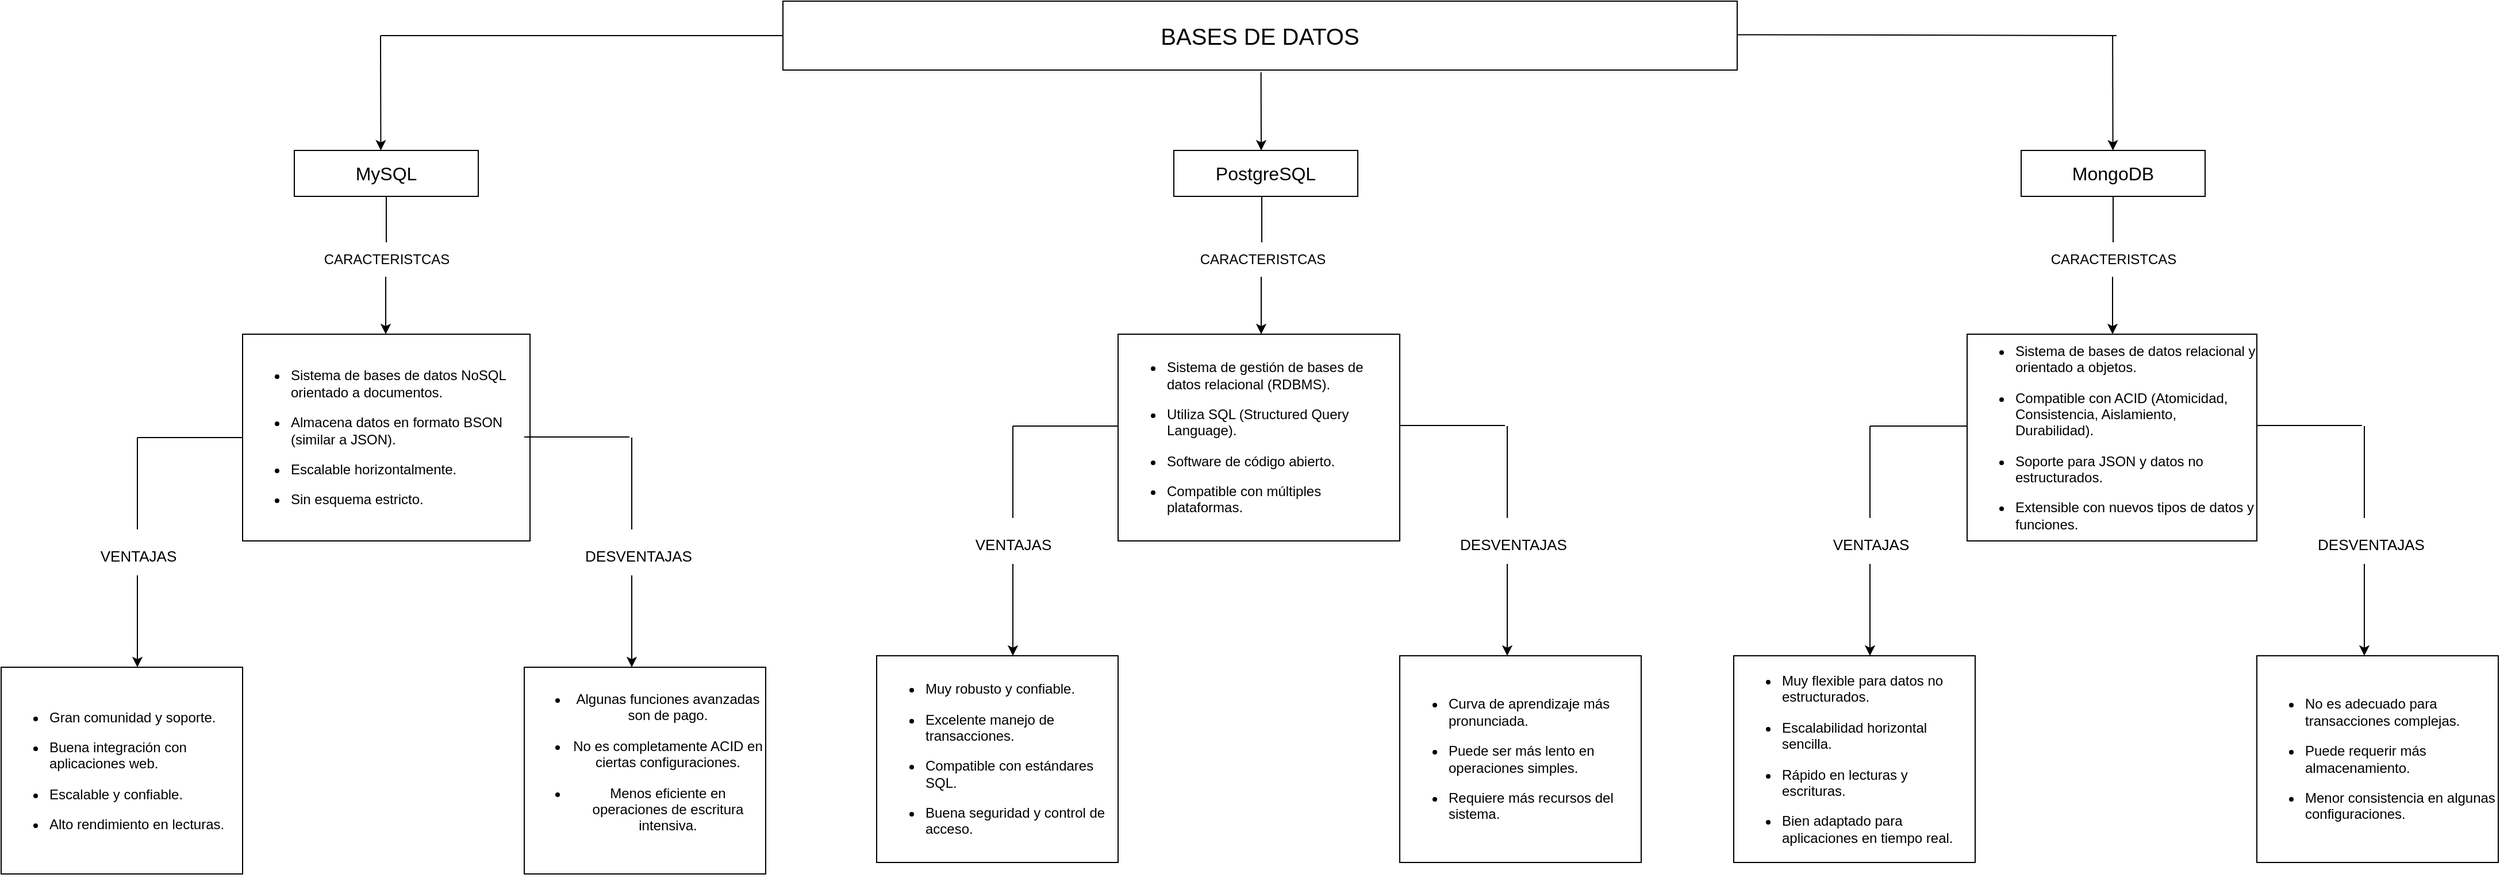 <mxfile version="26.1.3">
  <diagram name="Página-1" id="1wpd4cxgm_Yc4lCq1zx7">
    <mxGraphModel dx="2852" dy="1091" grid="1" gridSize="10" guides="1" tooltips="1" connect="1" arrows="1" fold="1" page="1" pageScale="1" pageWidth="827" pageHeight="1169" math="0" shadow="0">
      <root>
        <mxCell id="0" />
        <mxCell id="1" parent="0" />
        <mxCell id="YgctbKnUYy7wQDn3ax8j-1" value="&lt;font style=&quot;font-size: 20px;&quot;&gt;BASES DE DATOS&lt;/font&gt;" style="rounded=0;whiteSpace=wrap;html=1;" vertex="1" parent="1">
          <mxGeometry y="30" width="830" height="60" as="geometry" />
        </mxCell>
        <mxCell id="YgctbKnUYy7wQDn3ax8j-2" value="&lt;font style=&quot;font-size: 16px;&quot;&gt;&lt;br&gt;&lt;/font&gt;&lt;p data-pm-slice=&quot;1 1 [&amp;quot;ordered_list&amp;quot;,{&amp;quot;spread&amp;quot;:true,&amp;quot;startingNumber&amp;quot;:1,&amp;quot;start&amp;quot;:49,&amp;quot;end&amp;quot;:1872},&amp;quot;regular_list_item&amp;quot;,{&amp;quot;start&amp;quot;:49,&amp;quot;end&amp;quot;:637}]&quot;&gt;&lt;span&gt;&lt;font style=&quot;font-size: 16px;&quot;&gt;MySQL&lt;/font&gt;&lt;/span&gt;&lt;/p&gt;&lt;b&gt;&lt;font style=&quot;font-size: 16px;&quot;&gt;&lt;br&gt;&lt;/font&gt;&lt;/b&gt;" style="rounded=0;whiteSpace=wrap;html=1;" vertex="1" parent="1">
          <mxGeometry x="-425" y="160" width="160" height="40" as="geometry" />
        </mxCell>
        <mxCell id="YgctbKnUYy7wQDn3ax8j-3" value="&lt;p data-pm-slice=&quot;1 1 [&amp;quot;ordered_list&amp;quot;,{&amp;quot;spread&amp;quot;:true,&amp;quot;startingNumber&amp;quot;:1,&amp;quot;start&amp;quot;:49,&amp;quot;end&amp;quot;:1872},&amp;quot;regular_list_item&amp;quot;,{&amp;quot;start&amp;quot;:639,&amp;quot;end&amp;quot;:1273}]&quot;&gt;&lt;font style=&quot;font-size: 16px;&quot;&gt;PostgreSQL&lt;/font&gt;&lt;/p&gt;" style="rounded=0;whiteSpace=wrap;html=1;" vertex="1" parent="1">
          <mxGeometry x="340" y="160" width="160" height="40" as="geometry" />
        </mxCell>
        <mxCell id="YgctbKnUYy7wQDn3ax8j-4" value="&lt;p data-pm-slice=&quot;1 1 [&amp;quot;ordered_list&amp;quot;,{&amp;quot;spread&amp;quot;:true,&amp;quot;startingNumber&amp;quot;:1,&amp;quot;start&amp;quot;:49,&amp;quot;end&amp;quot;:1872},&amp;quot;regular_list_item&amp;quot;,{&amp;quot;start&amp;quot;:1275,&amp;quot;end&amp;quot;:1872}]&quot;&gt;&lt;font style=&quot;font-size: 16px;&quot;&gt;MongoDB&lt;/font&gt;&lt;/p&gt;" style="rounded=0;whiteSpace=wrap;html=1;" vertex="1" parent="1">
          <mxGeometry x="1077" y="160" width="160" height="40" as="geometry" />
        </mxCell>
        <mxCell id="YgctbKnUYy7wQDn3ax8j-5" value="&lt;ul data-pm-slice=&quot;3 3 [&amp;quot;ordered_list&amp;quot;,{&amp;quot;spread&amp;quot;:true,&amp;quot;startingNumber&amp;quot;:1,&amp;quot;start&amp;quot;:49,&amp;quot;end&amp;quot;:1872},&amp;quot;regular_list_item&amp;quot;,{&amp;quot;start&amp;quot;:49,&amp;quot;end&amp;quot;:637},&amp;quot;list&amp;quot;,{&amp;quot;spread&amp;quot;:false,&amp;quot;start&amp;quot;:65,&amp;quot;end&amp;quot;:637},&amp;quot;regular_list_item&amp;quot;,{&amp;quot;start&amp;quot;:65,&amp;quot;end&amp;quot;:279}]&quot; data-spread=&quot;false&quot;&gt;&lt;li&gt;&lt;p&gt;Sistema de gestión de bases de datos relacional (RDBMS).&lt;/p&gt;&lt;/li&gt;&lt;li&gt;&lt;p&gt;Utiliza SQL (Structured Query Language).&lt;/p&gt;&lt;/li&gt;&lt;li&gt;&lt;p&gt;Software de código abierto.&lt;/p&gt;&lt;/li&gt;&lt;li&gt;&lt;p&gt;Compatible con múltiples plataformas.&lt;/p&gt;&lt;/li&gt;&lt;/ul&gt;" style="rounded=0;whiteSpace=wrap;html=1;align=left;" vertex="1" parent="1">
          <mxGeometry x="291.5" y="320" width="245" height="180" as="geometry" />
        </mxCell>
        <mxCell id="YgctbKnUYy7wQDn3ax8j-7" value="" style="endArrow=none;html=1;rounded=0;" edge="1" parent="1">
          <mxGeometry width="50" height="50" relative="1" as="geometry">
            <mxPoint x="-345" y="240" as="sourcePoint" />
            <mxPoint x="-345" y="200" as="targetPoint" />
          </mxGeometry>
        </mxCell>
        <mxCell id="YgctbKnUYy7wQDn3ax8j-8" value="" style="endArrow=classic;html=1;rounded=0;" edge="1" parent="1">
          <mxGeometry width="50" height="50" relative="1" as="geometry">
            <mxPoint x="-345.5" y="270" as="sourcePoint" />
            <mxPoint x="-345.5" y="320" as="targetPoint" />
          </mxGeometry>
        </mxCell>
        <mxCell id="YgctbKnUYy7wQDn3ax8j-9" value="CARACTERISTCAS" style="text;html=1;align=center;verticalAlign=middle;resizable=0;points=[];autosize=1;strokeColor=none;fillColor=none;" vertex="1" parent="1">
          <mxGeometry x="-410" y="240" width="130" height="30" as="geometry" />
        </mxCell>
        <mxCell id="YgctbKnUYy7wQDn3ax8j-14" value="&lt;ul data-pm-slice=&quot;3 3 [&amp;quot;ordered_list&amp;quot;,{&amp;quot;spread&amp;quot;:true,&amp;quot;startingNumber&amp;quot;:1,&amp;quot;start&amp;quot;:49,&amp;quot;end&amp;quot;:1872},&amp;quot;regular_list_item&amp;quot;,{&amp;quot;start&amp;quot;:639,&amp;quot;end&amp;quot;:1273},&amp;quot;list&amp;quot;,{&amp;quot;spread&amp;quot;:false,&amp;quot;start&amp;quot;:660,&amp;quot;end&amp;quot;:1273},&amp;quot;regular_list_item&amp;quot;,{&amp;quot;start&amp;quot;:660,&amp;quot;end&amp;quot;:938}]&quot; data-spread=&quot;false&quot;&gt;&lt;li&gt;&lt;p&gt;Sistema de bases de datos relacional y orientado a objetos.&lt;/p&gt;&lt;/li&gt;&lt;li&gt;&lt;p&gt;Compatible con ACID (Atomicidad, Consistencia, Aislamiento, Durabilidad).&lt;/p&gt;&lt;/li&gt;&lt;li&gt;&lt;p&gt;Soporte para JSON y datos no estructurados.&lt;/p&gt;&lt;/li&gt;&lt;li&gt;&lt;p&gt;Extensible con nuevos tipos de datos y funciones.&lt;/p&gt;&lt;/li&gt;&lt;/ul&gt;" style="rounded=0;whiteSpace=wrap;html=1;align=left;" vertex="1" parent="1">
          <mxGeometry x="1030" y="320" width="252" height="180" as="geometry" />
        </mxCell>
        <mxCell id="YgctbKnUYy7wQDn3ax8j-15" value="" style="endArrow=none;html=1;rounded=0;" edge="1" parent="1">
          <mxGeometry width="50" height="50" relative="1" as="geometry">
            <mxPoint x="416.5" y="240" as="sourcePoint" />
            <mxPoint x="416.5" y="200" as="targetPoint" />
          </mxGeometry>
        </mxCell>
        <mxCell id="YgctbKnUYy7wQDn3ax8j-16" value="" style="endArrow=classic;html=1;rounded=0;" edge="1" parent="1">
          <mxGeometry width="50" height="50" relative="1" as="geometry">
            <mxPoint x="416" y="270" as="sourcePoint" />
            <mxPoint x="416" y="320" as="targetPoint" />
          </mxGeometry>
        </mxCell>
        <mxCell id="YgctbKnUYy7wQDn3ax8j-17" value="CARACTERISTCAS" style="text;html=1;align=center;verticalAlign=middle;resizable=0;points=[];autosize=1;strokeColor=none;fillColor=none;" vertex="1" parent="1">
          <mxGeometry x="351.5" y="240" width="130" height="30" as="geometry" />
        </mxCell>
        <mxCell id="YgctbKnUYy7wQDn3ax8j-18" value="&lt;ul data-pm-slice=&quot;3 3 [&amp;quot;ordered_list&amp;quot;,{&amp;quot;spread&amp;quot;:true,&amp;quot;startingNumber&amp;quot;:1,&amp;quot;start&amp;quot;:49,&amp;quot;end&amp;quot;:1872},&amp;quot;regular_list_item&amp;quot;,{&amp;quot;start&amp;quot;:1275,&amp;quot;end&amp;quot;:1872},&amp;quot;list&amp;quot;,{&amp;quot;spread&amp;quot;:false,&amp;quot;start&amp;quot;:1293,&amp;quot;end&amp;quot;:1872},&amp;quot;regular_list_item&amp;quot;,{&amp;quot;start&amp;quot;:1293,&amp;quot;end&amp;quot;:1497}]&quot; data-spread=&quot;false&quot;&gt;&lt;li&gt;&lt;p&gt;Sistema de bases de datos NoSQL orientado a documentos.&lt;/p&gt;&lt;/li&gt;&lt;li&gt;&lt;p&gt;Almacena datos en formato BSON (similar a JSON).&lt;/p&gt;&lt;/li&gt;&lt;li&gt;&lt;p&gt;Escalable horizontalmente.&lt;/p&gt;&lt;/li&gt;&lt;li&gt;&lt;p&gt;Sin esquema estricto.&lt;/p&gt;&lt;/li&gt;&lt;/ul&gt;" style="rounded=0;whiteSpace=wrap;html=1;align=left;" vertex="1" parent="1">
          <mxGeometry x="-470" y="320" width="250" height="180" as="geometry" />
        </mxCell>
        <mxCell id="YgctbKnUYy7wQDn3ax8j-19" value="" style="endArrow=none;html=1;rounded=0;" edge="1" parent="1">
          <mxGeometry width="50" height="50" relative="1" as="geometry">
            <mxPoint x="1157" y="240" as="sourcePoint" />
            <mxPoint x="1157" y="200" as="targetPoint" />
          </mxGeometry>
        </mxCell>
        <mxCell id="YgctbKnUYy7wQDn3ax8j-20" value="" style="endArrow=classic;html=1;rounded=0;" edge="1" parent="1">
          <mxGeometry width="50" height="50" relative="1" as="geometry">
            <mxPoint x="1156.5" y="270" as="sourcePoint" />
            <mxPoint x="1156.5" y="320" as="targetPoint" />
          </mxGeometry>
        </mxCell>
        <mxCell id="YgctbKnUYy7wQDn3ax8j-21" value="CARACTERISTCAS" style="text;html=1;align=center;verticalAlign=middle;resizable=0;points=[];autosize=1;strokeColor=none;fillColor=none;" vertex="1" parent="1">
          <mxGeometry x="1092" y="240" width="130" height="30" as="geometry" />
        </mxCell>
        <mxCell id="YgctbKnUYy7wQDn3ax8j-22" value="" style="endArrow=none;html=1;rounded=0;" edge="1" parent="1">
          <mxGeometry width="50" height="50" relative="1" as="geometry">
            <mxPoint x="200" y="400" as="sourcePoint" />
            <mxPoint x="291.5" y="400" as="targetPoint" />
          </mxGeometry>
        </mxCell>
        <mxCell id="YgctbKnUYy7wQDn3ax8j-23" value="" style="endArrow=none;html=1;rounded=0;" edge="1" parent="1">
          <mxGeometry width="50" height="50" relative="1" as="geometry">
            <mxPoint x="200" y="480" as="sourcePoint" />
            <mxPoint x="200" y="400" as="targetPoint" />
          </mxGeometry>
        </mxCell>
        <mxCell id="YgctbKnUYy7wQDn3ax8j-24" value="" style="endArrow=none;html=1;rounded=0;" edge="1" parent="1">
          <mxGeometry width="50" height="50" relative="1" as="geometry">
            <mxPoint x="536.5" y="399.47" as="sourcePoint" />
            <mxPoint x="628" y="399.47" as="targetPoint" />
          </mxGeometry>
        </mxCell>
        <mxCell id="YgctbKnUYy7wQDn3ax8j-25" value="" style="endArrow=none;html=1;rounded=0;" edge="1" parent="1">
          <mxGeometry width="50" height="50" relative="1" as="geometry">
            <mxPoint x="630" y="480" as="sourcePoint" />
            <mxPoint x="630" y="400" as="targetPoint" />
          </mxGeometry>
        </mxCell>
        <mxCell id="YgctbKnUYy7wQDn3ax8j-26" value="" style="endArrow=classic;html=1;rounded=0;" edge="1" parent="1">
          <mxGeometry width="50" height="50" relative="1" as="geometry">
            <mxPoint x="200" y="520" as="sourcePoint" />
            <mxPoint x="200" y="600" as="targetPoint" />
          </mxGeometry>
        </mxCell>
        <mxCell id="YgctbKnUYy7wQDn3ax8j-27" value="" style="endArrow=classic;html=1;rounded=0;" edge="1" parent="1">
          <mxGeometry width="50" height="50" relative="1" as="geometry">
            <mxPoint x="630" y="520" as="sourcePoint" />
            <mxPoint x="630" y="600" as="targetPoint" />
          </mxGeometry>
        </mxCell>
        <mxCell id="YgctbKnUYy7wQDn3ax8j-28" value="&lt;ul data-pm-slice=&quot;3 3 [&amp;quot;ordered_list&amp;quot;,{&amp;quot;spread&amp;quot;:true,&amp;quot;startingNumber&amp;quot;:1,&amp;quot;start&amp;quot;:49,&amp;quot;end&amp;quot;:1872},&amp;quot;regular_list_item&amp;quot;,{&amp;quot;start&amp;quot;:639,&amp;quot;end&amp;quot;:1273},&amp;quot;list&amp;quot;,{&amp;quot;spread&amp;quot;:false,&amp;quot;start&amp;quot;:660,&amp;quot;end&amp;quot;:1273},&amp;quot;regular_list_item&amp;quot;,{&amp;quot;start&amp;quot;:942,&amp;quot;end&amp;quot;:1113}]&quot; data-spread=&quot;false&quot;&gt;&lt;li&gt;&lt;p&gt;Muy robusto y confiable.&lt;/p&gt;&lt;/li&gt;&lt;li&gt;&lt;p&gt;Excelente manejo de transacciones.&lt;/p&gt;&lt;/li&gt;&lt;li&gt;&lt;p&gt;Compatible con estándares SQL.&lt;/p&gt;&lt;/li&gt;&lt;li&gt;&lt;p&gt;Buena seguridad y control de acceso.&lt;/p&gt;&lt;/li&gt;&lt;/ul&gt;" style="rounded=0;whiteSpace=wrap;html=1;align=left;" vertex="1" parent="1">
          <mxGeometry x="81.5" y="600" width="210" height="180" as="geometry" />
        </mxCell>
        <mxCell id="YgctbKnUYy7wQDn3ax8j-29" value="&lt;ul data-pm-slice=&quot;3 3 [&amp;quot;ordered_list&amp;quot;,{&amp;quot;spread&amp;quot;:true,&amp;quot;startingNumber&amp;quot;:1,&amp;quot;start&amp;quot;:49,&amp;quot;end&amp;quot;:1872},&amp;quot;regular_list_item&amp;quot;,{&amp;quot;start&amp;quot;:639,&amp;quot;end&amp;quot;:1273},&amp;quot;list&amp;quot;,{&amp;quot;spread&amp;quot;:false,&amp;quot;start&amp;quot;:660,&amp;quot;end&amp;quot;:1273},&amp;quot;regular_list_item&amp;quot;,{&amp;quot;start&amp;quot;:1117,&amp;quot;end&amp;quot;:1273}]&quot; data-spread=&quot;false&quot;&gt;&lt;li&gt;&lt;p&gt;Curva de aprendizaje más pronunciada.&lt;/p&gt;&lt;/li&gt;&lt;li&gt;&lt;p&gt;Puede ser más lento en operaciones simples.&lt;/p&gt;&lt;/li&gt;&lt;li&gt;&lt;p&gt;Requiere más recursos del sistema.&lt;/p&gt;&lt;/li&gt;&lt;/ul&gt;" style="rounded=0;whiteSpace=wrap;html=1;align=left;" vertex="1" parent="1">
          <mxGeometry x="536.5" y="600" width="210" height="180" as="geometry" />
        </mxCell>
        <mxCell id="YgctbKnUYy7wQDn3ax8j-30" value="&lt;span style=&quot;font-size: 13px;&quot;&gt;VENTAJAS&lt;/span&gt;" style="text;html=1;align=center;verticalAlign=middle;resizable=0;points=[];autosize=1;strokeColor=none;fillColor=none;" vertex="1" parent="1">
          <mxGeometry x="155" y="488" width="90" height="30" as="geometry" />
        </mxCell>
        <mxCell id="YgctbKnUYy7wQDn3ax8j-31" value="&lt;span style=&quot;font-size: 13px;&quot;&gt;DESVENTAJAS&lt;/span&gt;" style="text;html=1;align=center;verticalAlign=middle;resizable=0;points=[];autosize=1;strokeColor=none;fillColor=none;" vertex="1" parent="1">
          <mxGeometry x="575" y="488" width="120" height="30" as="geometry" />
        </mxCell>
        <mxCell id="YgctbKnUYy7wQDn3ax8j-33" value="" style="endArrow=none;html=1;rounded=0;" edge="1" parent="1">
          <mxGeometry width="50" height="50" relative="1" as="geometry">
            <mxPoint x="945.5" y="400" as="sourcePoint" />
            <mxPoint x="1030" y="400" as="targetPoint" />
          </mxGeometry>
        </mxCell>
        <mxCell id="YgctbKnUYy7wQDn3ax8j-34" value="" style="endArrow=none;html=1;rounded=0;" edge="1" parent="1">
          <mxGeometry width="50" height="50" relative="1" as="geometry">
            <mxPoint x="945.5" y="480" as="sourcePoint" />
            <mxPoint x="945.5" y="400" as="targetPoint" />
          </mxGeometry>
        </mxCell>
        <mxCell id="YgctbKnUYy7wQDn3ax8j-35" value="" style="endArrow=none;html=1;rounded=0;" edge="1" parent="1">
          <mxGeometry width="50" height="50" relative="1" as="geometry">
            <mxPoint x="1282" y="399.47" as="sourcePoint" />
            <mxPoint x="1373.5" y="399.47" as="targetPoint" />
          </mxGeometry>
        </mxCell>
        <mxCell id="YgctbKnUYy7wQDn3ax8j-36" value="" style="endArrow=none;html=1;rounded=0;" edge="1" parent="1">
          <mxGeometry width="50" height="50" relative="1" as="geometry">
            <mxPoint x="1375.5" y="480" as="sourcePoint" />
            <mxPoint x="1375.5" y="400" as="targetPoint" />
          </mxGeometry>
        </mxCell>
        <mxCell id="YgctbKnUYy7wQDn3ax8j-37" value="" style="endArrow=classic;html=1;rounded=0;" edge="1" parent="1">
          <mxGeometry width="50" height="50" relative="1" as="geometry">
            <mxPoint x="945.5" y="520" as="sourcePoint" />
            <mxPoint x="945.5" y="600" as="targetPoint" />
          </mxGeometry>
        </mxCell>
        <mxCell id="YgctbKnUYy7wQDn3ax8j-38" value="" style="endArrow=classic;html=1;rounded=0;" edge="1" parent="1">
          <mxGeometry width="50" height="50" relative="1" as="geometry">
            <mxPoint x="1375.5" y="520" as="sourcePoint" />
            <mxPoint x="1375.5" y="600" as="targetPoint" />
          </mxGeometry>
        </mxCell>
        <mxCell id="YgctbKnUYy7wQDn3ax8j-39" value="&lt;br&gt;&lt;ul data-pm-slice=&quot;3 3 [&amp;quot;ordered_list&amp;quot;,{&amp;quot;spread&amp;quot;:true,&amp;quot;startingNumber&amp;quot;:1,&amp;quot;start&amp;quot;:49,&amp;quot;end&amp;quot;:1872},&amp;quot;regular_list_item&amp;quot;,{&amp;quot;start&amp;quot;:1275,&amp;quot;end&amp;quot;:1872},&amp;quot;list&amp;quot;,{&amp;quot;spread&amp;quot;:false,&amp;quot;start&amp;quot;:1293,&amp;quot;end&amp;quot;:1872},&amp;quot;regular_list_item&amp;quot;,{&amp;quot;start&amp;quot;:1501,&amp;quot;end&amp;quot;:1702}]&quot; data-spread=&quot;false&quot;&gt;&lt;li&gt;&lt;p&gt;&lt;span&gt;Muy flexible para datos no estructurados.&lt;/span&gt;&lt;/p&gt;&lt;/li&gt;&lt;li&gt;&lt;p&gt;&lt;span&gt;Escalabilidad horizontal sencilla.&lt;/span&gt;&lt;/p&gt;&lt;/li&gt;&lt;li&gt;&lt;p&gt;&lt;span&gt;Rápido en lecturas y escrituras.&lt;/span&gt;&lt;/p&gt;&lt;/li&gt;&lt;li&gt;&lt;p&gt;&lt;span&gt;Bien adaptado para aplicaciones en tiempo real.&lt;/span&gt;&lt;/p&gt;&lt;/li&gt;&lt;/ul&gt;&lt;div&gt;&lt;br/&gt;&lt;/div&gt;" style="rounded=0;whiteSpace=wrap;html=1;align=left;" vertex="1" parent="1">
          <mxGeometry x="827" y="600" width="210" height="180" as="geometry" />
        </mxCell>
        <mxCell id="YgctbKnUYy7wQDn3ax8j-40" value="&lt;ul data-pm-slice=&quot;3 3 [&amp;quot;ordered_list&amp;quot;,{&amp;quot;spread&amp;quot;:true,&amp;quot;startingNumber&amp;quot;:1,&amp;quot;start&amp;quot;:49,&amp;quot;end&amp;quot;:1872},&amp;quot;regular_list_item&amp;quot;,{&amp;quot;start&amp;quot;:1275,&amp;quot;end&amp;quot;:1872},&amp;quot;list&amp;quot;,{&amp;quot;spread&amp;quot;:false,&amp;quot;start&amp;quot;:1293,&amp;quot;end&amp;quot;:1872},&amp;quot;regular_list_item&amp;quot;,{&amp;quot;start&amp;quot;:1706,&amp;quot;end&amp;quot;:1872}]&quot; data-spread=&quot;false&quot;&gt;&lt;li&gt;&lt;p&gt;No es adecuado para transacciones complejas.&lt;/p&gt;&lt;/li&gt;&lt;li&gt;&lt;p&gt;Puede requerir más almacenamiento.&lt;/p&gt;&lt;/li&gt;&lt;li&gt;&lt;p&gt;Menor consistencia en algunas configuraciones.&lt;/p&gt;&lt;/li&gt;&lt;/ul&gt;" style="rounded=0;whiteSpace=wrap;html=1;align=left;" vertex="1" parent="1">
          <mxGeometry x="1282" y="600" width="210" height="180" as="geometry" />
        </mxCell>
        <mxCell id="YgctbKnUYy7wQDn3ax8j-41" value="&lt;span style=&quot;font-size: 13px;&quot;&gt;VENTAJAS&lt;/span&gt;" style="text;html=1;align=center;verticalAlign=middle;resizable=0;points=[];autosize=1;strokeColor=none;fillColor=none;" vertex="1" parent="1">
          <mxGeometry x="900.5" y="488" width="90" height="30" as="geometry" />
        </mxCell>
        <mxCell id="YgctbKnUYy7wQDn3ax8j-42" value="&lt;span style=&quot;font-size: 13px;&quot;&gt;DESVENTAJAS&lt;/span&gt;" style="text;html=1;align=center;verticalAlign=middle;resizable=0;points=[];autosize=1;strokeColor=none;fillColor=none;" vertex="1" parent="1">
          <mxGeometry x="1320.5" y="488" width="120" height="30" as="geometry" />
        </mxCell>
        <mxCell id="YgctbKnUYy7wQDn3ax8j-44" value="" style="endArrow=none;html=1;rounded=0;" edge="1" parent="1">
          <mxGeometry width="50" height="50" relative="1" as="geometry">
            <mxPoint x="-561.5" y="410" as="sourcePoint" />
            <mxPoint x="-470" y="410" as="targetPoint" />
          </mxGeometry>
        </mxCell>
        <mxCell id="YgctbKnUYy7wQDn3ax8j-45" value="" style="endArrow=none;html=1;rounded=0;" edge="1" parent="1">
          <mxGeometry width="50" height="50" relative="1" as="geometry">
            <mxPoint x="-561.5" y="490" as="sourcePoint" />
            <mxPoint x="-561.5" y="410" as="targetPoint" />
          </mxGeometry>
        </mxCell>
        <mxCell id="YgctbKnUYy7wQDn3ax8j-46" value="" style="endArrow=none;html=1;rounded=0;" edge="1" parent="1">
          <mxGeometry width="50" height="50" relative="1" as="geometry">
            <mxPoint x="-225" y="409.47" as="sourcePoint" />
            <mxPoint x="-133.5" y="409.47" as="targetPoint" />
          </mxGeometry>
        </mxCell>
        <mxCell id="YgctbKnUYy7wQDn3ax8j-47" value="" style="endArrow=none;html=1;rounded=0;" edge="1" parent="1">
          <mxGeometry width="50" height="50" relative="1" as="geometry">
            <mxPoint x="-131.5" y="490" as="sourcePoint" />
            <mxPoint x="-131.5" y="410" as="targetPoint" />
          </mxGeometry>
        </mxCell>
        <mxCell id="YgctbKnUYy7wQDn3ax8j-48" value="" style="endArrow=classic;html=1;rounded=0;" edge="1" parent="1">
          <mxGeometry width="50" height="50" relative="1" as="geometry">
            <mxPoint x="-561.5" y="530" as="sourcePoint" />
            <mxPoint x="-561.5" y="610" as="targetPoint" />
          </mxGeometry>
        </mxCell>
        <mxCell id="YgctbKnUYy7wQDn3ax8j-49" value="" style="endArrow=classic;html=1;rounded=0;" edge="1" parent="1">
          <mxGeometry width="50" height="50" relative="1" as="geometry">
            <mxPoint x="-131.5" y="530" as="sourcePoint" />
            <mxPoint x="-131.5" y="610" as="targetPoint" />
          </mxGeometry>
        </mxCell>
        <mxCell id="YgctbKnUYy7wQDn3ax8j-50" value="&lt;ul data-pm-slice=&quot;3 3 [&amp;quot;ordered_list&amp;quot;,{&amp;quot;spread&amp;quot;:true,&amp;quot;startingNumber&amp;quot;:1,&amp;quot;start&amp;quot;:49,&amp;quot;end&amp;quot;:1872},&amp;quot;regular_list_item&amp;quot;,{&amp;quot;start&amp;quot;:49,&amp;quot;end&amp;quot;:637},&amp;quot;list&amp;quot;,{&amp;quot;spread&amp;quot;:false,&amp;quot;start&amp;quot;:65,&amp;quot;end&amp;quot;:637},&amp;quot;regular_list_item&amp;quot;,{&amp;quot;start&amp;quot;:283,&amp;quot;end&amp;quot;:445}]&quot; data-spread=&quot;false&quot;&gt;&lt;li&gt;&lt;p&gt;Gran comunidad y soporte.&lt;/p&gt;&lt;/li&gt;&lt;li&gt;&lt;p&gt;Buena integración con aplicaciones web.&lt;/p&gt;&lt;/li&gt;&lt;li&gt;&lt;p&gt;Escalable y confiable.&lt;/p&gt;&lt;/li&gt;&lt;li&gt;&lt;p&gt;Alto rendimiento en lecturas.&lt;/p&gt;&lt;/li&gt;&lt;/ul&gt;" style="rounded=0;whiteSpace=wrap;html=1;align=left;" vertex="1" parent="1">
          <mxGeometry x="-680" y="610" width="210" height="180" as="geometry" />
        </mxCell>
        <mxCell id="YgctbKnUYy7wQDn3ax8j-51" value="&#xa;&lt;ul data-pm-slice=&quot;3 3 [&amp;quot;ordered_list&amp;quot;,{&amp;quot;spread&amp;quot;:true,&amp;quot;startingNumber&amp;quot;:1,&amp;quot;start&amp;quot;:49,&amp;quot;end&amp;quot;:1872},&amp;quot;regular_list_item&amp;quot;,{&amp;quot;start&amp;quot;:49,&amp;quot;end&amp;quot;:637},&amp;quot;list&amp;quot;,{&amp;quot;spread&amp;quot;:false,&amp;quot;start&amp;quot;:65,&amp;quot;end&amp;quot;:637},&amp;quot;regular_list_item&amp;quot;,{&amp;quot;start&amp;quot;:449,&amp;quot;end&amp;quot;:637}]&quot; data-spread=&quot;false&quot;&gt;&lt;li&gt;&lt;p&gt;&lt;span&gt;Algunas funciones avanzadas son de pago.&lt;/span&gt;&lt;/p&gt;&lt;/li&gt;&lt;li&gt;&lt;p&gt;&lt;span&gt;No es completamente ACID en ciertas configuraciones.&lt;/span&gt;&lt;/p&gt;&lt;/li&gt;&lt;li&gt;&lt;p&gt;&lt;span&gt;Menos eficiente en operaciones de escritura intensiva.&lt;/span&gt;&lt;/p&gt;&lt;/li&gt;&lt;/ul&gt;&#xa;&#xa;" style="rounded=0;whiteSpace=wrap;html=1;" vertex="1" parent="1">
          <mxGeometry x="-225" y="610" width="210" height="180" as="geometry" />
        </mxCell>
        <mxCell id="YgctbKnUYy7wQDn3ax8j-52" value="&lt;span style=&quot;font-size: 13px;&quot;&gt;VENTAJAS&lt;/span&gt;" style="text;html=1;align=center;verticalAlign=middle;resizable=0;points=[];autosize=1;strokeColor=none;fillColor=none;" vertex="1" parent="1">
          <mxGeometry x="-606.5" y="498" width="90" height="30" as="geometry" />
        </mxCell>
        <mxCell id="YgctbKnUYy7wQDn3ax8j-53" value="&lt;span style=&quot;font-size: 13px;&quot;&gt;DESVENTAJAS&lt;/span&gt;" style="text;html=1;align=center;verticalAlign=middle;resizable=0;points=[];autosize=1;strokeColor=none;fillColor=none;" vertex="1" parent="1">
          <mxGeometry x="-186.5" y="498" width="120" height="30" as="geometry" />
        </mxCell>
        <mxCell id="YgctbKnUYy7wQDn3ax8j-54" value="" style="endArrow=none;html=1;rounded=0;" edge="1" parent="1">
          <mxGeometry width="50" height="50" relative="1" as="geometry">
            <mxPoint x="-350" y="60" as="sourcePoint" />
            <mxPoint y="60" as="targetPoint" />
          </mxGeometry>
        </mxCell>
        <mxCell id="YgctbKnUYy7wQDn3ax8j-56" value="" style="endArrow=none;html=1;rounded=0;" edge="1" parent="1">
          <mxGeometry width="50" height="50" relative="1" as="geometry">
            <mxPoint x="830" y="59.23" as="sourcePoint" />
            <mxPoint x="1160" y="60" as="targetPoint" />
          </mxGeometry>
        </mxCell>
        <mxCell id="YgctbKnUYy7wQDn3ax8j-57" value="" style="endArrow=classic;html=1;rounded=0;" edge="1" parent="1">
          <mxGeometry width="50" height="50" relative="1" as="geometry">
            <mxPoint x="1156.57" y="60" as="sourcePoint" />
            <mxPoint x="1156.8" y="160" as="targetPoint" />
          </mxGeometry>
        </mxCell>
        <mxCell id="YgctbKnUYy7wQDn3ax8j-58" value="" style="endArrow=classic;html=1;rounded=0;" edge="1" parent="1">
          <mxGeometry width="50" height="50" relative="1" as="geometry">
            <mxPoint x="-350" y="60" as="sourcePoint" />
            <mxPoint x="-349.77" y="160" as="targetPoint" />
          </mxGeometry>
        </mxCell>
        <mxCell id="YgctbKnUYy7wQDn3ax8j-60" value="" style="endArrow=classic;html=1;rounded=0;exitX=0.508;exitY=1.032;exitDx=0;exitDy=0;exitPerimeter=0;" edge="1" parent="1">
          <mxGeometry width="50" height="50" relative="1" as="geometry">
            <mxPoint x="415.82" y="91.92" as="sourcePoint" />
            <mxPoint x="416" y="160" as="targetPoint" />
          </mxGeometry>
        </mxCell>
      </root>
    </mxGraphModel>
  </diagram>
</mxfile>
